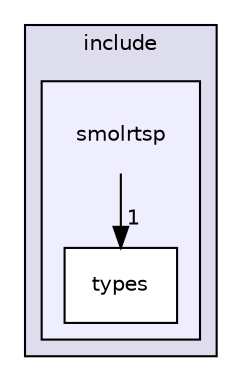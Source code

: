 digraph "include/smolrtsp" {
  compound=true
  node [ fontsize="10", fontname="Helvetica"];
  edge [ labelfontsize="10", labelfontname="Helvetica"];
  subgraph clusterdir_d44c64559bbebec7f509842c48db8b23 {
    graph [ bgcolor="#ddddee", pencolor="black", label="include" fontname="Helvetica", fontsize="10", URL="dir_d44c64559bbebec7f509842c48db8b23.html"]
  subgraph clusterdir_d9df11550791e941c069ba1bdc5c3ae8 {
    graph [ bgcolor="#eeeeff", pencolor="black", label="" URL="dir_d9df11550791e941c069ba1bdc5c3ae8.html"];
    dir_d9df11550791e941c069ba1bdc5c3ae8 [shape=plaintext label="smolrtsp"];
    dir_4977076db269b414a085068955403c20 [shape=box label="types" color="black" fillcolor="white" style="filled" URL="dir_4977076db269b414a085068955403c20.html"];
  }
  }
  dir_d9df11550791e941c069ba1bdc5c3ae8->dir_4977076db269b414a085068955403c20 [headlabel="1", labeldistance=1.5 headhref="dir_000001_000002.html"];
}
